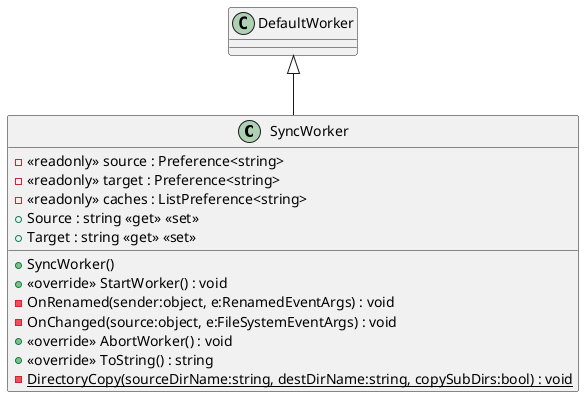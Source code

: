 @startuml
class SyncWorker {
    - <<readonly>> source : Preference<string>
    - <<readonly>> target : Preference<string>
    - <<readonly>> caches : ListPreference<string>
    + SyncWorker()
    + Source : string <<get>> <<set>>
    + Target : string <<get>> <<set>>
    + <<override>> StartWorker() : void
    - OnRenamed(sender:object, e:RenamedEventArgs) : void
    - OnChanged(source:object, e:FileSystemEventArgs) : void
    + <<override>> AbortWorker() : void
    + <<override>> ToString() : string
    - {static} DirectoryCopy(sourceDirName:string, destDirName:string, copySubDirs:bool) : void
}
DefaultWorker <|-- SyncWorker
@enduml
